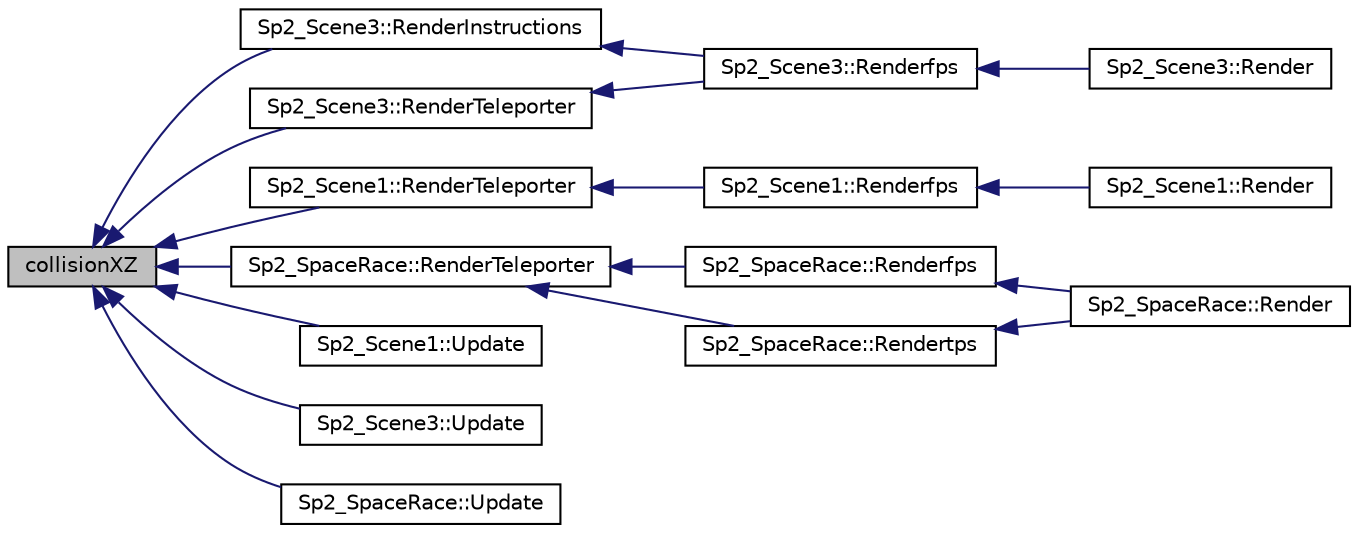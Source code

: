 digraph "collisionXZ"
{
  bgcolor="transparent";
  edge [fontname="Helvetica",fontsize="10",labelfontname="Helvetica",labelfontsize="10"];
  node [fontname="Helvetica",fontsize="10",shape=record];
  rankdir="LR";
  Node1 [label="collisionXZ",height=0.2,width=0.4,color="black", fillcolor="grey75", style="filled", fontcolor="black"];
  Node1 -> Node2 [dir="back",color="midnightblue",fontsize="10",style="solid",fontname="Helvetica"];
  Node2 [label="Sp2_Scene3::RenderInstructions",height=0.2,width=0.4,color="black",URL="$classSp2__Scene3.html#a346e1aa0ed86ad3745dabf77d8725567"];
  Node2 -> Node3 [dir="back",color="midnightblue",fontsize="10",style="solid",fontname="Helvetica"];
  Node3 [label="Sp2_Scene3::Renderfps",height=0.2,width=0.4,color="black",URL="$classSp2__Scene3.html#a43e8c34b03c54e12d61a707e5e10e4f2"];
  Node3 -> Node4 [dir="back",color="midnightblue",fontsize="10",style="solid",fontname="Helvetica"];
  Node4 [label="Sp2_Scene3::Render",height=0.2,width=0.4,color="black",URL="$classSp2__Scene3.html#a2227ee0830c9d5f4ca486cc70b140331"];
  Node1 -> Node5 [dir="back",color="midnightblue",fontsize="10",style="solid",fontname="Helvetica"];
  Node5 [label="Sp2_Scene1::RenderTeleporter",height=0.2,width=0.4,color="black",URL="$classSp2__Scene1.html#a600d17005d897d460e53c972a7f82307"];
  Node5 -> Node6 [dir="back",color="midnightblue",fontsize="10",style="solid",fontname="Helvetica"];
  Node6 [label="Sp2_Scene1::Renderfps",height=0.2,width=0.4,color="black",URL="$classSp2__Scene1.html#ad6a43af14f5aca3417deea62b24dbc7e"];
  Node6 -> Node7 [dir="back",color="midnightblue",fontsize="10",style="solid",fontname="Helvetica"];
  Node7 [label="Sp2_Scene1::Render",height=0.2,width=0.4,color="black",URL="$classSp2__Scene1.html#a5d45996751484538f8f7675a1db98979"];
  Node1 -> Node8 [dir="back",color="midnightblue",fontsize="10",style="solid",fontname="Helvetica"];
  Node8 [label="Sp2_SpaceRace::RenderTeleporter",height=0.2,width=0.4,color="black",URL="$classSp2__SpaceRace.html#a8dae59c02fa2996a5a7793fbea6b08e7"];
  Node8 -> Node9 [dir="back",color="midnightblue",fontsize="10",style="solid",fontname="Helvetica"];
  Node9 [label="Sp2_SpaceRace::Renderfps",height=0.2,width=0.4,color="black",URL="$classSp2__SpaceRace.html#afe1631510dcb1ed61a327ce0e3787745"];
  Node9 -> Node10 [dir="back",color="midnightblue",fontsize="10",style="solid",fontname="Helvetica"];
  Node10 [label="Sp2_SpaceRace::Render",height=0.2,width=0.4,color="black",URL="$classSp2__SpaceRace.html#a6e5a16911da0317ddce3175936fb316d"];
  Node8 -> Node11 [dir="back",color="midnightblue",fontsize="10",style="solid",fontname="Helvetica"];
  Node11 [label="Sp2_SpaceRace::Rendertps",height=0.2,width=0.4,color="black",URL="$classSp2__SpaceRace.html#a862b9d074a5549aaa63c2f2e27425568"];
  Node11 -> Node10 [dir="back",color="midnightblue",fontsize="10",style="solid",fontname="Helvetica"];
  Node1 -> Node12 [dir="back",color="midnightblue",fontsize="10",style="solid",fontname="Helvetica"];
  Node12 [label="Sp2_Scene3::RenderTeleporter",height=0.2,width=0.4,color="black",URL="$classSp2__Scene3.html#a52aad13df08c4bddb02bbc4469e0bab7"];
  Node12 -> Node3 [dir="back",color="midnightblue",fontsize="10",style="solid",fontname="Helvetica"];
  Node1 -> Node13 [dir="back",color="midnightblue",fontsize="10",style="solid",fontname="Helvetica"];
  Node13 [label="Sp2_Scene1::Update",height=0.2,width=0.4,color="black",URL="$classSp2__Scene1.html#a7a90c62382a446cff0906a7735cbf0e8"];
  Node1 -> Node14 [dir="back",color="midnightblue",fontsize="10",style="solid",fontname="Helvetica"];
  Node14 [label="Sp2_Scene3::Update",height=0.2,width=0.4,color="black",URL="$classSp2__Scene3.html#a14c1432b47104cfefa352b501a6330eb",tooltip="Updates health system, collision, platform, player, camera and enemy behaviours. "];
  Node1 -> Node15 [dir="back",color="midnightblue",fontsize="10",style="solid",fontname="Helvetica"];
  Node15 [label="Sp2_SpaceRace::Update",height=0.2,width=0.4,color="black",URL="$classSp2__SpaceRace.html#a60fa1a4bdef9cafbb6e6a5fac974ed5d"];
}

